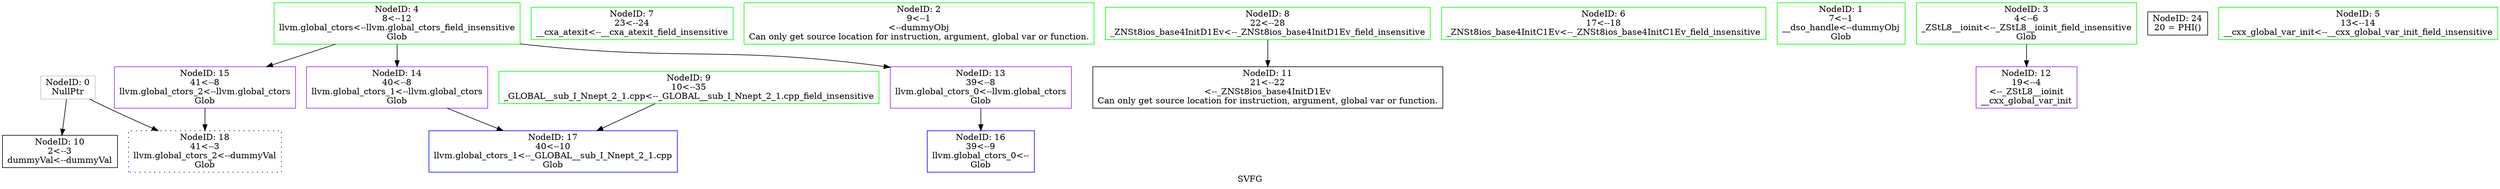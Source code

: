 digraph "SVFG" {
	label="SVFG";

	Node0x5589a5e0b130 [shape=record,color=grey,label="{NodeID: 0\nNullPtr}"];
	Node0x5589a5e0b130 -> Node0x5589a5e0b8a0[style=solid];
	Node0x5589a5e0b130 -> Node0x5589a5e0c000[style=solid];
	Node0x5589a5e0b6f0 [shape=record,color=green,label="{NodeID: 7\n23\<--24\n__cxa_atexit\<--__cxa_atexit_field_insensitive\n}"];
	Node0x5589a5e0bc00 [shape=record,color=purple,label="{NodeID: 14\n40\<--8\nllvm.global_ctors_1\<--llvm.global_ctors\nGlob }"];
	Node0x5589a5e0bc00 -> Node0x5589a5e0bf00[style=solid];
	Node0x5589a5e071c0 [shape=record,color=green,label="{NodeID: 2\n9\<--1\n\<--dummyObj\nCan only get source location for instruction, argument, global var or function.}"];
	Node0x5589a5e0b810 [shape=record,color=green,label="{NodeID: 9\n10\<--35\n_GLOBAL__sub_I_Nnept_2_1.cpp\<--_GLOBAL__sub_I_Nnept_2_1.cpp_field_insensitive\n}"];
	Node0x5589a5e0b810 -> Node0x5589a5e0bf00[style=solid];
	Node0x5589a5e0be00 [shape=record,color=blue,label="{NodeID: 16\n39\<--9\nllvm.global_ctors_0\<--\nGlob }"];
	Node0x5589a5e0a7b0 [shape=record,color=green,label="{NodeID: 4\n8\<--12\nllvm.global_ctors\<--llvm.global_ctors_field_insensitive\nGlob }"];
	Node0x5589a5e0a7b0 -> Node0x5589a5e0bb00[style=solid];
	Node0x5589a5e0a7b0 -> Node0x5589a5e0bc00[style=solid];
	Node0x5589a5e0a7b0 -> Node0x5589a5e0bd00[style=solid];
	Node0x5589a5e0b930 [shape=record,color=black,label="{NodeID: 11\n21\<--22\n\<--_ZNSt8ios_base4InitD1Ev\nCan only get source location for instruction, argument, global var or function.}"];
	Node0x5589a5e0c000 [shape=record,color=blue, style = dotted,label="{NodeID: 18\n41\<--3\nllvm.global_ctors_2\<--dummyVal\nGlob }"];
	Node0x5589a5e0b660 [shape=record,color=green,label="{NodeID: 6\n17\<--18\n_ZNSt8ios_base4InitC1Ev\<--_ZNSt8ios_base4InitC1Ev_field_insensitive\n}"];
	Node0x5589a5e0bb00 [shape=record,color=purple,label="{NodeID: 13\n39\<--8\nllvm.global_ctors_0\<--llvm.global_ctors\nGlob }"];
	Node0x5589a5e0bb00 -> Node0x5589a5e0be00[style=solid];
	Node0x5589a5e0acd0 [shape=record,color=green,label="{NodeID: 1\n7\<--1\n__dso_handle\<--dummyObj\nGlob }"];
	Node0x5589a5e0b780 [shape=record,color=green,label="{NodeID: 8\n22\<--28\n_ZNSt8ios_base4InitD1Ev\<--_ZNSt8ios_base4InitD1Ev_field_insensitive\n}"];
	Node0x5589a5e0b780 -> Node0x5589a5e0b930[style=solid];
	Node0x5589a5e0bd00 [shape=record,color=purple,label="{NodeID: 15\n41\<--8\nllvm.global_ctors_2\<--llvm.global_ctors\nGlob }"];
	Node0x5589a5e0bd00 -> Node0x5589a5e0c000[style=solid];
	Node0x5589a5e0a720 [shape=record,color=green,label="{NodeID: 3\n4\<--6\n_ZStL8__ioinit\<--_ZStL8__ioinit_field_insensitive\nGlob }"];
	Node0x5589a5e0a720 -> Node0x5589a5e0ba30[style=solid];
	Node0x5589a5e0b8a0 [shape=record,color=black,label="{NodeID: 10\n2\<--3\ndummyVal\<--dummyVal\n}"];
	Node0x5589a5e0bf00 [shape=record,color=blue,label="{NodeID: 17\n40\<--10\nllvm.global_ctors_1\<--_GLOBAL__sub_I_Nnept_2_1.cpp\nGlob }"];
	Node0x5589a5d8d360 [shape=record,color=black,label="{NodeID: 24\n20 = PHI()\n}"];
	Node0x5589a5e0b5d0 [shape=record,color=green,label="{NodeID: 5\n13\<--14\n__cxx_global_var_init\<--__cxx_global_var_init_field_insensitive\n}"];
	Node0x5589a5e0ba30 [shape=record,color=purple,label="{NodeID: 12\n19\<--4\n\<--_ZStL8__ioinit\n__cxx_global_var_init\n}"];
}
